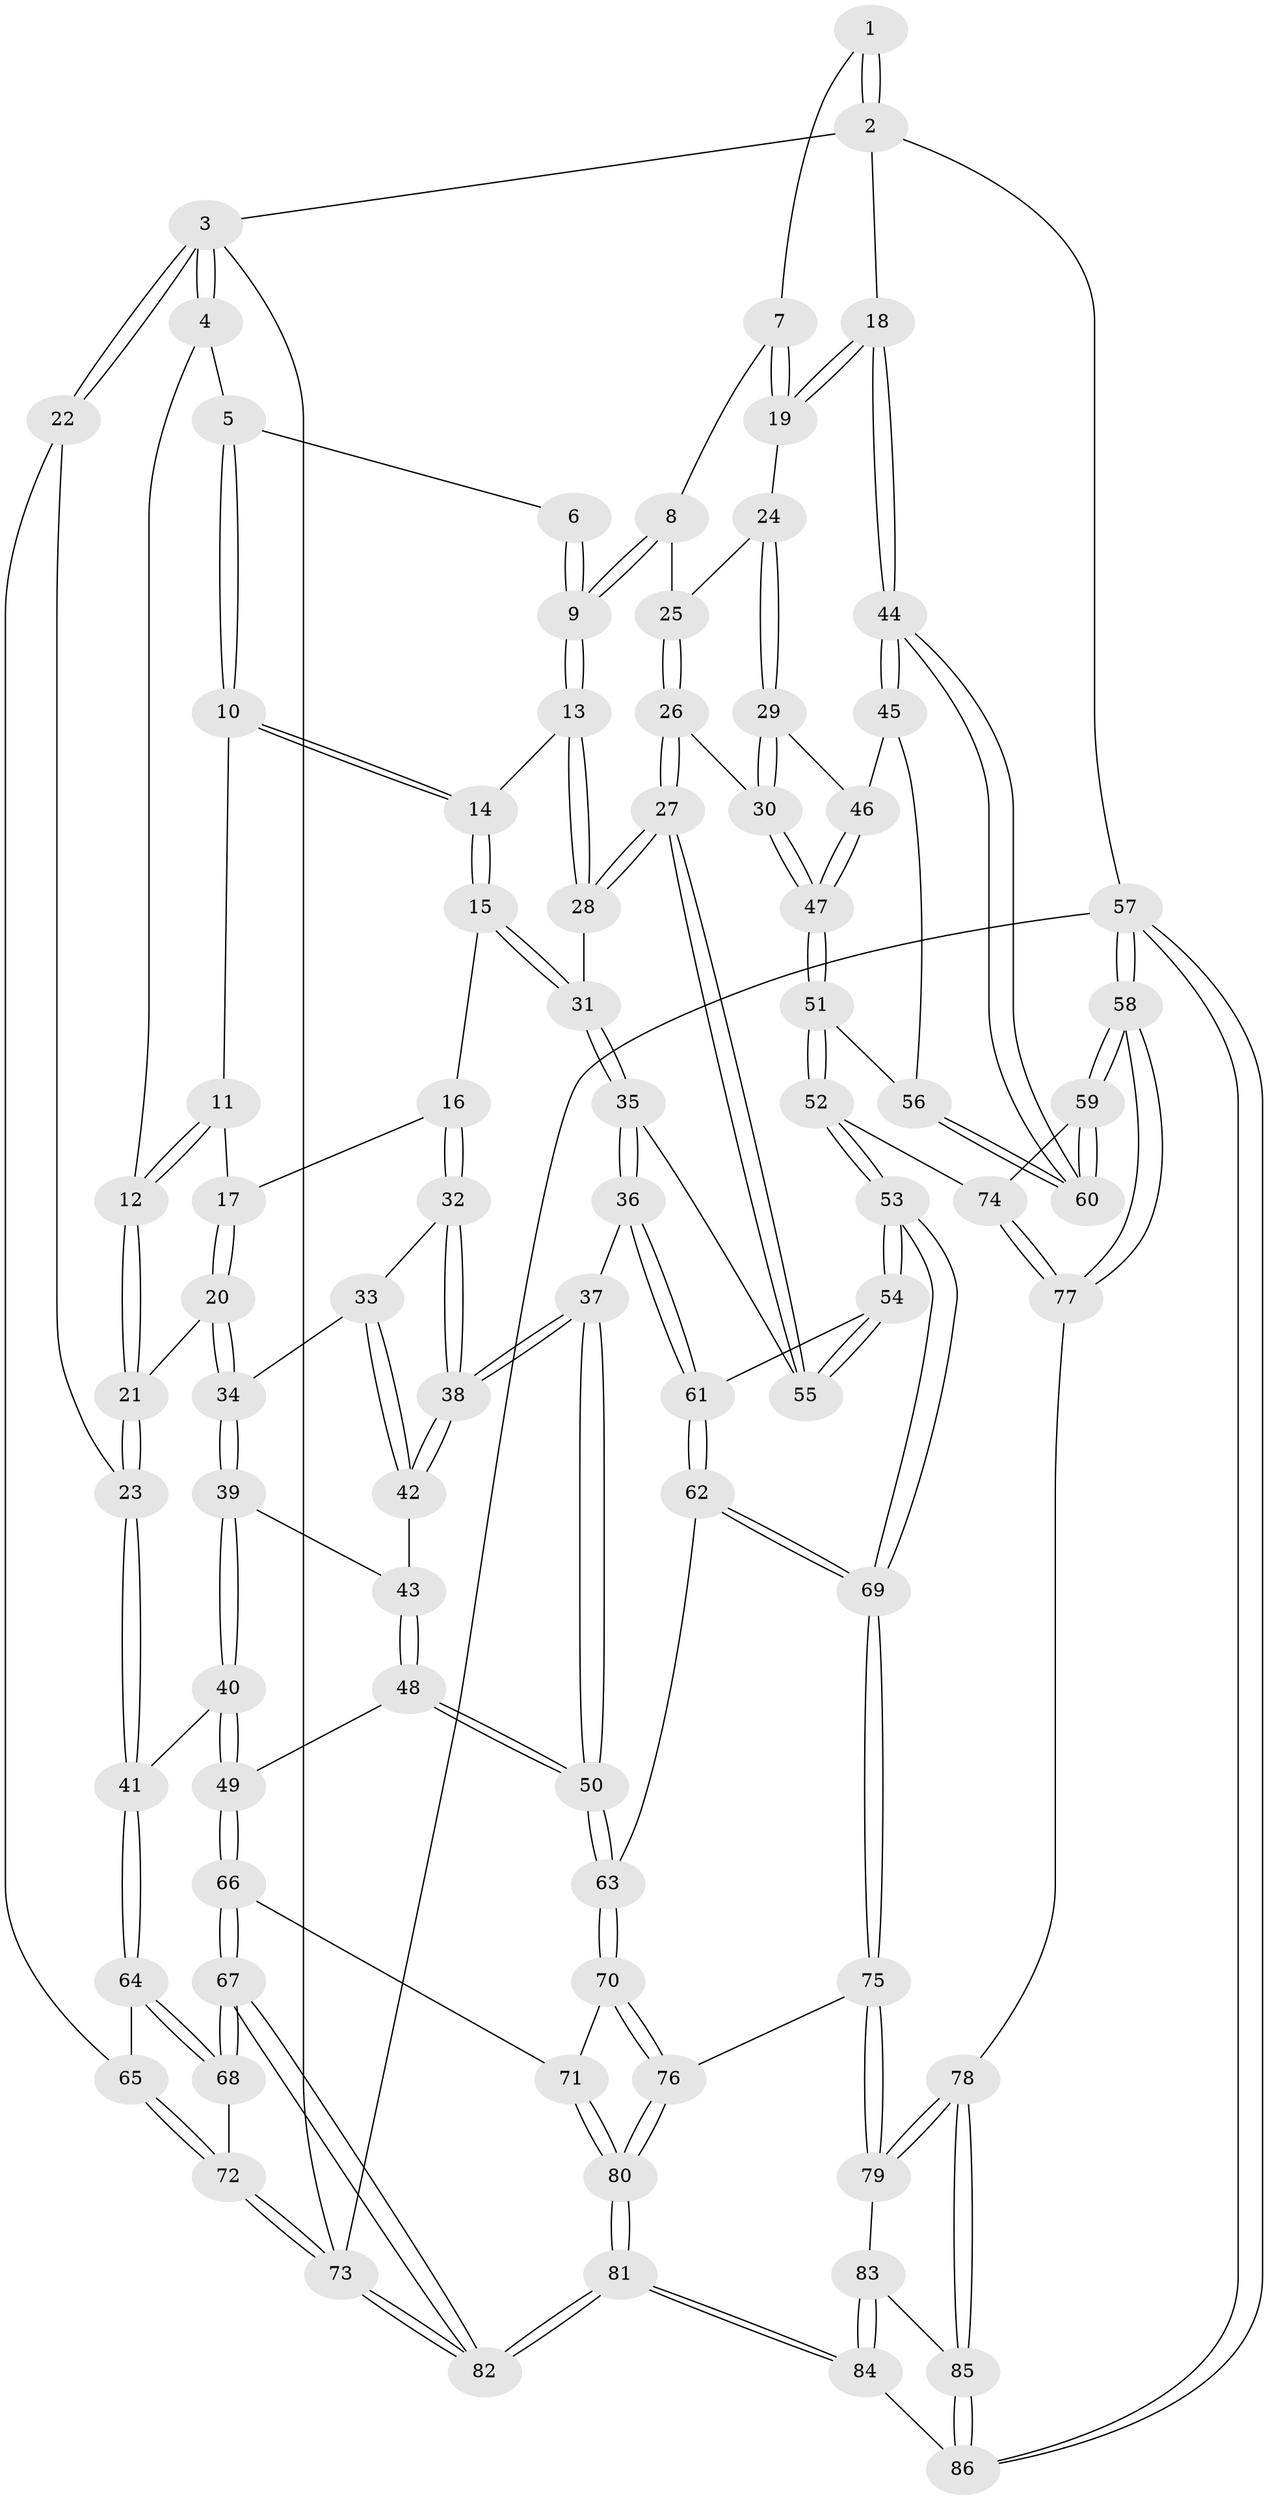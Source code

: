 // Generated by graph-tools (version 1.1) at 2025/27/03/09/25 03:27:11]
// undirected, 86 vertices, 212 edges
graph export_dot {
graph [start="1"]
  node [color=gray90,style=filled];
  1 [pos="+0.9042445901755053+0"];
  2 [pos="+1+0"];
  3 [pos="+0+0"];
  4 [pos="+0.17596809535480848+0"];
  5 [pos="+0.5090011385733119+0"];
  6 [pos="+0.7326502781245993+0"];
  7 [pos="+0.8356677004492318+0.1135068270541624"];
  8 [pos="+0.7686599178515723+0.1726359873153973"];
  9 [pos="+0.7479257255416121+0.17134131043247197"];
  10 [pos="+0.5094984851163502+0"];
  11 [pos="+0.3384072703555378+0.11897718169464792"];
  12 [pos="+0.17475557511907805+0.09370058729496612"];
  13 [pos="+0.7470968969711292+0.17164767593243024"];
  14 [pos="+0.5663797255816868+0.17083981296658404"];
  15 [pos="+0.5635977847656287+0.17659065660545384"];
  16 [pos="+0.5271976874742645+0.21914384430666334"];
  17 [pos="+0.362423362233589+0.18938529720929043"];
  18 [pos="+1+0.08097737992845008"];
  19 [pos="+1+0.10784648161948898"];
  20 [pos="+0.2892621676883569+0.2722898822121531"];
  21 [pos="+0.14849063924916708+0.15466933482472836"];
  22 [pos="+0+0.25012513481036"];
  23 [pos="+0.0301221803891926+0.23753677947694124"];
  24 [pos="+0.8520484410549954+0.23023612474592609"];
  25 [pos="+0.8038283289252997+0.20151531437765596"];
  26 [pos="+0.790419252769562+0.36728458408116765"];
  27 [pos="+0.743667106163733+0.38604328056271664"];
  28 [pos="+0.7288622214162003+0.35868808717279255"];
  29 [pos="+0.8880463402062796+0.323275386638451"];
  30 [pos="+0.821314769213049+0.3621373665563484"];
  31 [pos="+0.6615397152518082+0.32549468732070064"];
  32 [pos="+0.5183601863939163+0.2408304702453751"];
  33 [pos="+0.3111765724122768+0.2922381671513461"];
  34 [pos="+0.29600606650867334+0.2898713038391268"];
  35 [pos="+0.5738940082212914+0.4124546059250115"];
  36 [pos="+0.5563176877609279+0.4170219829996918"];
  37 [pos="+0.5105466110148318+0.39951486268585884"];
  38 [pos="+0.5003710109882941+0.3697309396971151"];
  39 [pos="+0.2855367902009738+0.3213444645669154"];
  40 [pos="+0.20797113619808733+0.43852747069443737"];
  41 [pos="+0.16952420861375922+0.43323203594008086"];
  42 [pos="+0.4255488922063383+0.3634468185057583"];
  43 [pos="+0.36229677106558056+0.395215406734147"];
  44 [pos="+1+0.28339623844162976"];
  45 [pos="+1+0.34736538712464976"];
  46 [pos="+0.9114506876114964+0.33295778216045707"];
  47 [pos="+0.8744873428714663+0.45462954827752183"];
  48 [pos="+0.324688113661537+0.5036582884565085"];
  49 [pos="+0.25317064674096057+0.4835282096526555"];
  50 [pos="+0.41023777649355686+0.5571737704411771"];
  51 [pos="+0.8828217287237016+0.5179256596623739"];
  52 [pos="+0.8313951481896015+0.5792416441835092"];
  53 [pos="+0.8161600243344427+0.5795843450541938"];
  54 [pos="+0.7409242160974437+0.44529737678163306"];
  55 [pos="+0.7351975386584496+0.414428535945384"];
  56 [pos="+0.9015166691714738+0.5076307242437927"];
  57 [pos="+1+1"];
  58 [pos="+1+0.964009565262517"];
  59 [pos="+1+0.602566086771659"];
  60 [pos="+1+0.5242034062172788"];
  61 [pos="+0.611490150088439+0.508981209690237"];
  62 [pos="+0.6151278073264558+0.5774185444743224"];
  63 [pos="+0.4163682216842785+0.5779856192007846"];
  64 [pos="+0.1192409749686921+0.47762469415308173"];
  65 [pos="+0+0.4014869350383715"];
  66 [pos="+0.1826023173622376+0.6827022881790665"];
  67 [pos="+0.1595970686772179+0.6945613754400353"];
  68 [pos="+0.06935012569470154+0.5765664803389884"];
  69 [pos="+0.7011229789979769+0.6633108559148861"];
  70 [pos="+0.40935590798039684+0.6279005011520274"];
  71 [pos="+0.37512567714577083+0.6836537735747394"];
  72 [pos="+0+0.5827354765450198"];
  73 [pos="+0+1"];
  74 [pos="+0.8505017581692657+0.594590212638916"];
  75 [pos="+0.6774742452986533+0.7337121365885165"];
  76 [pos="+0.6340879418259979+0.745010503660132"];
  77 [pos="+1+0.8319263107575056"];
  78 [pos="+0.8724780556290106+0.8528056038083226"];
  79 [pos="+0.7057146951271367+0.7775890128224034"];
  80 [pos="+0.40829652106043995+0.9251736694112995"];
  81 [pos="+0.34989489537724233+1"];
  82 [pos="+0+1"];
  83 [pos="+0.6905436443912246+0.8692286993484218"];
  84 [pos="+0.5001584589630218+1"];
  85 [pos="+0.7817607432053032+1"];
  86 [pos="+0.7523476294226888+1"];
  1 -- 2;
  1 -- 2;
  1 -- 7;
  2 -- 3;
  2 -- 18;
  2 -- 57;
  3 -- 4;
  3 -- 4;
  3 -- 22;
  3 -- 22;
  3 -- 73;
  4 -- 5;
  4 -- 12;
  5 -- 6;
  5 -- 10;
  5 -- 10;
  6 -- 9;
  6 -- 9;
  7 -- 8;
  7 -- 19;
  7 -- 19;
  8 -- 9;
  8 -- 9;
  8 -- 25;
  9 -- 13;
  9 -- 13;
  10 -- 11;
  10 -- 14;
  10 -- 14;
  11 -- 12;
  11 -- 12;
  11 -- 17;
  12 -- 21;
  12 -- 21;
  13 -- 14;
  13 -- 28;
  13 -- 28;
  14 -- 15;
  14 -- 15;
  15 -- 16;
  15 -- 31;
  15 -- 31;
  16 -- 17;
  16 -- 32;
  16 -- 32;
  17 -- 20;
  17 -- 20;
  18 -- 19;
  18 -- 19;
  18 -- 44;
  18 -- 44;
  19 -- 24;
  20 -- 21;
  20 -- 34;
  20 -- 34;
  21 -- 23;
  21 -- 23;
  22 -- 23;
  22 -- 65;
  23 -- 41;
  23 -- 41;
  24 -- 25;
  24 -- 29;
  24 -- 29;
  25 -- 26;
  25 -- 26;
  26 -- 27;
  26 -- 27;
  26 -- 30;
  27 -- 28;
  27 -- 28;
  27 -- 55;
  27 -- 55;
  28 -- 31;
  29 -- 30;
  29 -- 30;
  29 -- 46;
  30 -- 47;
  30 -- 47;
  31 -- 35;
  31 -- 35;
  32 -- 33;
  32 -- 38;
  32 -- 38;
  33 -- 34;
  33 -- 42;
  33 -- 42;
  34 -- 39;
  34 -- 39;
  35 -- 36;
  35 -- 36;
  35 -- 55;
  36 -- 37;
  36 -- 61;
  36 -- 61;
  37 -- 38;
  37 -- 38;
  37 -- 50;
  37 -- 50;
  38 -- 42;
  38 -- 42;
  39 -- 40;
  39 -- 40;
  39 -- 43;
  40 -- 41;
  40 -- 49;
  40 -- 49;
  41 -- 64;
  41 -- 64;
  42 -- 43;
  43 -- 48;
  43 -- 48;
  44 -- 45;
  44 -- 45;
  44 -- 60;
  44 -- 60;
  45 -- 46;
  45 -- 56;
  46 -- 47;
  46 -- 47;
  47 -- 51;
  47 -- 51;
  48 -- 49;
  48 -- 50;
  48 -- 50;
  49 -- 66;
  49 -- 66;
  50 -- 63;
  50 -- 63;
  51 -- 52;
  51 -- 52;
  51 -- 56;
  52 -- 53;
  52 -- 53;
  52 -- 74;
  53 -- 54;
  53 -- 54;
  53 -- 69;
  53 -- 69;
  54 -- 55;
  54 -- 55;
  54 -- 61;
  56 -- 60;
  56 -- 60;
  57 -- 58;
  57 -- 58;
  57 -- 86;
  57 -- 86;
  57 -- 73;
  58 -- 59;
  58 -- 59;
  58 -- 77;
  58 -- 77;
  59 -- 60;
  59 -- 60;
  59 -- 74;
  61 -- 62;
  61 -- 62;
  62 -- 63;
  62 -- 69;
  62 -- 69;
  63 -- 70;
  63 -- 70;
  64 -- 65;
  64 -- 68;
  64 -- 68;
  65 -- 72;
  65 -- 72;
  66 -- 67;
  66 -- 67;
  66 -- 71;
  67 -- 68;
  67 -- 68;
  67 -- 82;
  67 -- 82;
  68 -- 72;
  69 -- 75;
  69 -- 75;
  70 -- 71;
  70 -- 76;
  70 -- 76;
  71 -- 80;
  71 -- 80;
  72 -- 73;
  72 -- 73;
  73 -- 82;
  73 -- 82;
  74 -- 77;
  74 -- 77;
  75 -- 76;
  75 -- 79;
  75 -- 79;
  76 -- 80;
  76 -- 80;
  77 -- 78;
  78 -- 79;
  78 -- 79;
  78 -- 85;
  78 -- 85;
  79 -- 83;
  80 -- 81;
  80 -- 81;
  81 -- 82;
  81 -- 82;
  81 -- 84;
  81 -- 84;
  83 -- 84;
  83 -- 84;
  83 -- 85;
  84 -- 86;
  85 -- 86;
  85 -- 86;
}
